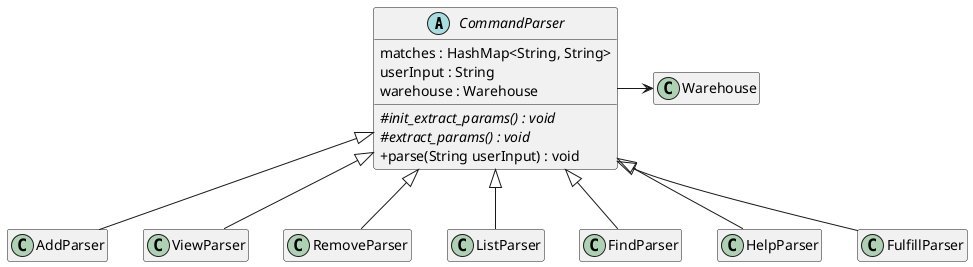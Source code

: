 @startuml
'https://plantuml.com/class-diagram
skinparam classAttributeIconSize 0
hide empty members

abstract class CommandParser {
matches : HashMap<String, String>
userInput : String
warehouse : Warehouse
# {abstract} init_extract_params() : void
# {abstract} extract_params() : void
+parse(String userInput) : void
}

AddParser -up-|> CommandParser
ViewParser -up-|> CommandParser
RemoveParser -up-|> CommandParser
ListParser -up-|> CommandParser
FindParser -up-|> CommandParser
HelpParser -up-|> CommandParser
FulfillParser -up-|> CommandParser

CommandParser -> Warehouse


@enduml